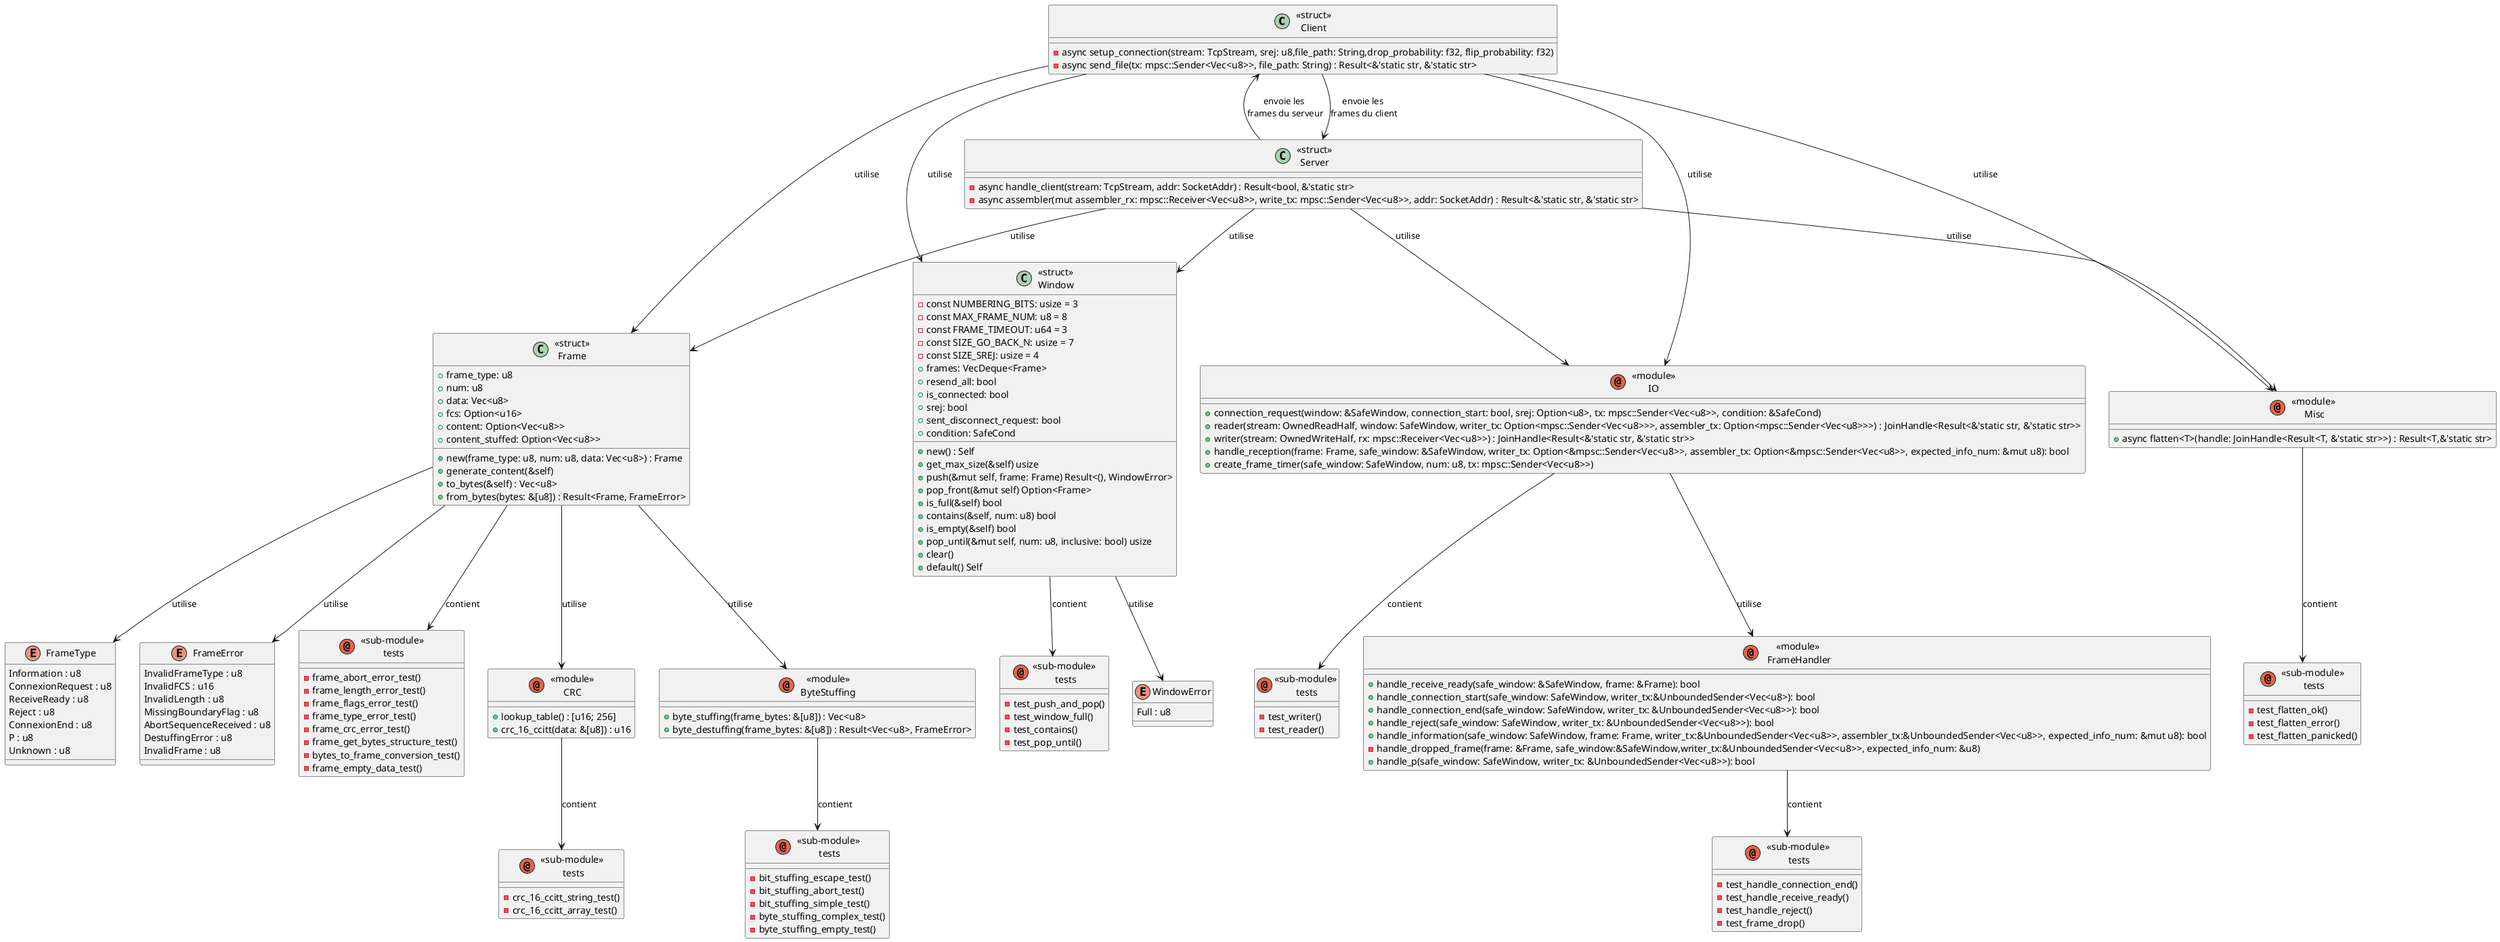 @startuml
'skinparam linetype polyline
'skinparam nodesep 150
'skinparam ranksep 100

class  "<<struct>>\nClient" as Client{
  - async setup_connection(stream: TcpStream, srej: u8,file_path: String,drop_probability: f32, flip_probability: f32) 
  - async send_file(tx: mpsc::Sender<Vec<u8>>, file_path: String) : Result<&'static str, &'static str>
}

class "<<struct>>\nServer" as Server{
  - async handle_client(stream: TcpStream, addr: SocketAddr) : Result<bool, &'static str>
  - async assembler(mut assembler_rx: mpsc::Receiver<Vec<u8>>, write_tx: mpsc::Sender<Vec<u8>>, addr: SocketAddr) : Result<&'static str, &'static str>
}

/'
  class "<<struct>>\nTunnel" as Tunnel {
  - handle_connection(client_stream: TcpStream, server_stream: TcpStream,drop_probability: f32, flip_probability: f32)
  - transmit(data: &[u8]): Result<(), Error>
  - receive(): Result<Vec<u8>, Error>
  - corrupt_frame(frame: Frame) : Result<Frame, Error>
  - drop_frame(frame: Frame) : Result<(), Error>
}
'/

enum FrameType {
  Information : u8
  ConnexionRequest : u8
  ReceiveReady : u8
  Reject : u8
  ConnexionEnd : u8
  P : u8
  Unknown : u8
}

enum FrameError {
  InvalidFrameType : u8
  InvalidFCS : u16
  InvalidLength : u8
  MissingBoundaryFlag : u8
  AbortSequenceReceived : u8
  DestuffingError : u8
  InvalidFrame : u8
}

class "<<struct>>\nFrame" as Frame {
  + frame_type: u8
  + num: u8
  + data: Vec<u8>
  + fcs: Option<u16>
  + content: Option<Vec<u8>>
  + content_stuffed: Option<Vec<u8>>

  + new(frame_type: u8, num: u8, data: Vec<u8>) : Frame
  + generate_content(&self)
  + to_bytes(&self) : Vec<u8>
  + from_bytes(bytes: &[u8]) : Result<Frame, FrameError>
}

annotation "<<sub-module>>\n tests" as TestsFrame {
  - frame_abort_error_test() 
  - frame_length_error_test() 
  - frame_flags_error_test() 
  - frame_type_error_test() 
  - frame_crc_error_test()
  - frame_get_bytes_structure_test()
  - bytes_to_frame_conversion_test()
  - frame_empty_data_test()
}
class "<<struct>>\nWindow" as Window {
  - const NUMBERING_BITS: usize = 3
  - const MAX_FRAME_NUM: u8 = 8
  - const FRAME_TIMEOUT: u64 = 3
  - const SIZE_GO_BACK_N: usize = 7
  - const SIZE_SREJ: usize = 4
  + frames: VecDeque<Frame>
  + resend_all: bool
  + is_connected: bool
  + srej: bool
  + sent_disconnect_request: bool
  + condition: SafeCond

  + new() : Self
  + get_max_size(&self) usize
  + push(&mut self, frame: Frame) Result<(), WindowError>
  + pop_front(&mut self) Option<Frame>
  + is_full(&self) bool
  + contains(&self, num: u8) bool
  + is_empty(&self) bool
  + pop_until(&mut self, num: u8, inclusive: bool) usize
  + clear()
  + default() Self
}

annotation "<<sub-module>>\n tests" as TestsWindow {
  - test_push_and_pop() 
  - test_window_full()
  - test_contains()
  - test_pop_until()
}

enum WindowError {
  Full : u8
}

annotation "<<module>>\nCRC" as CRC {
    + lookup_table() : [u16; 256]
    + crc_16_ccitt(data: &[u8]) : u16
}

annotation "<<sub-module>>\n tests" as TestsCRC {
    - crc_16_ccitt_string_test() 
    - crc_16_ccitt_array_test() 
}

annotation "<<module>>\nIO" as IO {
    + connection_request(window: &SafeWindow, connection_start: bool, srej: Option<u8>, tx: mpsc::Sender<Vec<u8>>, condition: &SafeCond)
    + reader(stream: OwnedReadHalf, window: SafeWindow, writer_tx: Option<mpsc::Sender<Vec<u8>>>, assembler_tx: Option<mpsc::Sender<Vec<u8>>>) : JoinHandle<Result<&'static str, &'static str>>
    + writer(stream: OwnedWriteHalf, rx: mpsc::Receiver<Vec<u8>>) : JoinHandle<Result<&'static str, &'static str>>
    + handle_reception(frame: Frame, safe_window: &SafeWindow, writer_tx: Option<&mpsc::Sender<Vec<u8>>, assembler_tx: Option<&mpsc::Sender<Vec<u8>>, expected_info_num: &mut u8): bool
    + create_frame_timer(safe_window: SafeWindow, num: u8, tx: mpsc::Sender<Vec<u8>>)
}

annotation "<<sub-module>>\n tests" as TestsIO {
    - test_writer() 
    - test_reader()
}

annotation "<<module>>\nByteStuffing" as ByteStuffing {
    + byte_stuffing(frame_bytes: &[u8]) : Vec<u8>
    + byte_destuffing(frame_bytes: &[u8]) : Result<Vec<u8>, FrameError>
}

annotation "<<sub-module>>\n tests" as TestsByteStuffing {
    - bit_stuffing_escape_test() 
    - bit_stuffing_abort_test() 
    - bit_stuffing_simple_test() 
    - byte_stuffing_complex_test() 
    - byte_stuffing_empty_test() 
}

annotation "<<module>>\n FrameHandler" as FrameHandler {
    + handle_receive_ready(safe_window: &SafeWindow, frame: &Frame): bool
    + handle_connection_start(safe_window: SafeWindow, writer_tx:&UnboundedSender<Vec<u8>): bool
    + handle_connection_end(safe_window: SafeWindow, writer_tx: &UnboundedSender<Vec<u8>>): bool
    + handle_reject(safe_window: SafeWindow, writer_tx: &UnboundedSender<Vec<u8>>): bool
    + handle_information(safe_window: SafeWindow, frame: Frame, writer_tx:&UnboundedSender<Vec<u8>>, assembler_tx:&UnboundedSender<Vec<u8>>, expected_info_num: &mut u8): bool
    - handle_dropped_frame(frame: &Frame, safe_window:&SafeWindow,writer_tx:&UnboundedSender<Vec<u8>>, expected_info_num: &u8)
    + handle_p(safe_window: SafeWindow, writer_tx: &UnboundedSender<Vec<u8>>): bool
}

annotation "<<sub-module>>\n tests" as TestsFrameHandler {
    - test_handle_connection_end() 
    - test_handle_receive_ready() 
    - test_handle_reject() 
    - test_frame_drop() 
}

annotation "<<module>>\n Misc" as Misc {
    + async flatten<T>(handle: JoinHandle<Result<T, &'static str>>) : Result<T,&'static str>
}

annotation "<<sub-module>>\n tests" as TestsMisc {
    - test_flatten_ok() 
    - test_flatten_error() 
    - test_flatten_panicked() 
}

'Client --> Tunnel : "reçoit les \nframes du client"
'Tunnel --> Client : "envoie les \nframes du serveur"
'Server --> Tunnel : "reçoit les \nframes du serveur" 
'Tunnel --> Server : "envoie les \nframes du client "

Client --> Server : "envoie les \nframes du client" 
Server --> Client : "envoie les \nframes du serveur" 

Frame --> FrameType : utilise
Frame --> FrameError : utilise

Client --> Frame : utilise
Server --> Frame : utilise
Client --> Window : utilise
Server --> Window : utilise

Window --> WindowError : utilise

Frame --> CRC : utilise
Frame --> ByteStuffing : utilise


'Tunnel --> Frame : "corromps\net ou \ndétruit\nou ne fait rien"
'Tunnel -l> Frame : "corromps et ou détruit ou ne fait rien"



'Tunnel --> IO : utilise 
Client --> IO : utilise 
Server --> IO : utilise

IO --> FrameHandler : utilise

Client --> Misc : utilise 
Server --> Misc : utilise
'Tunnel --> Misc : utilise

FrameHandler --> TestsFrameHandler : contient 
Frame --> TestsFrame : contient 
Window --> TestsWindow : contient 
CRC --> TestsCRC : contient
ByteStuffing --> TestsByteStuffing : contient
Misc --> TestsMisc : contient 
IO --> TestsIO : contient 

/'
Utils --|> ByteStuffing : contient
Utils --|> CRC : contient
Utils --|> IO : contient
Utils --|> Frame : contient
Utils --|> Window : contient
'/

@enduml


